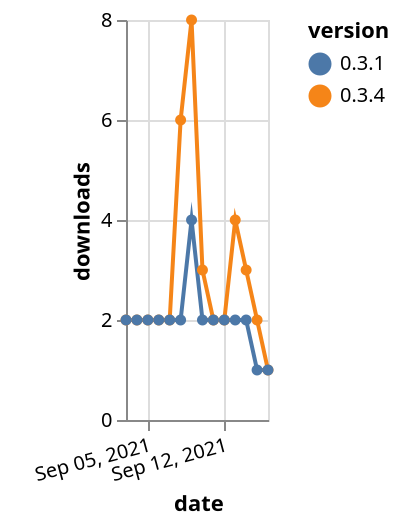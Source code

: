 {"$schema": "https://vega.github.io/schema/vega-lite/v5.json", "description": "A simple bar chart with embedded data.", "data": {"values": [{"date": "2021-09-03", "total": 3415, "delta": 2, "version": "0.3.4"}, {"date": "2021-09-04", "total": 3417, "delta": 2, "version": "0.3.4"}, {"date": "2021-09-05", "total": 3419, "delta": 2, "version": "0.3.4"}, {"date": "2021-09-06", "total": 3421, "delta": 2, "version": "0.3.4"}, {"date": "2021-09-07", "total": 3423, "delta": 2, "version": "0.3.4"}, {"date": "2021-09-08", "total": 3429, "delta": 6, "version": "0.3.4"}, {"date": "2021-09-09", "total": 3437, "delta": 8, "version": "0.3.4"}, {"date": "2021-09-10", "total": 3440, "delta": 3, "version": "0.3.4"}, {"date": "2021-09-11", "total": 3442, "delta": 2, "version": "0.3.4"}, {"date": "2021-09-12", "total": 3444, "delta": 2, "version": "0.3.4"}, {"date": "2021-09-13", "total": 3448, "delta": 4, "version": "0.3.4"}, {"date": "2021-09-14", "total": 3451, "delta": 3, "version": "0.3.4"}, {"date": "2021-09-15", "total": 3453, "delta": 2, "version": "0.3.4"}, {"date": "2021-09-16", "total": 3454, "delta": 1, "version": "0.3.4"}, {"date": "2021-09-03", "total": 2703, "delta": 2, "version": "0.3.1"}, {"date": "2021-09-04", "total": 2705, "delta": 2, "version": "0.3.1"}, {"date": "2021-09-05", "total": 2707, "delta": 2, "version": "0.3.1"}, {"date": "2021-09-06", "total": 2709, "delta": 2, "version": "0.3.1"}, {"date": "2021-09-07", "total": 2711, "delta": 2, "version": "0.3.1"}, {"date": "2021-09-08", "total": 2713, "delta": 2, "version": "0.3.1"}, {"date": "2021-09-09", "total": 2717, "delta": 4, "version": "0.3.1"}, {"date": "2021-09-10", "total": 2719, "delta": 2, "version": "0.3.1"}, {"date": "2021-09-11", "total": 2721, "delta": 2, "version": "0.3.1"}, {"date": "2021-09-12", "total": 2723, "delta": 2, "version": "0.3.1"}, {"date": "2021-09-13", "total": 2725, "delta": 2, "version": "0.3.1"}, {"date": "2021-09-14", "total": 2727, "delta": 2, "version": "0.3.1"}, {"date": "2021-09-15", "total": 2728, "delta": 1, "version": "0.3.1"}, {"date": "2021-09-16", "total": 2729, "delta": 1, "version": "0.3.1"}]}, "width": "container", "mark": {"type": "line", "point": {"filled": true}}, "encoding": {"x": {"field": "date", "type": "temporal", "timeUnit": "yearmonthdate", "title": "date", "axis": {"labelAngle": -15}}, "y": {"field": "delta", "type": "quantitative", "title": "downloads"}, "color": {"field": "version", "type": "nominal"}, "tooltip": {"field": "delta"}}}